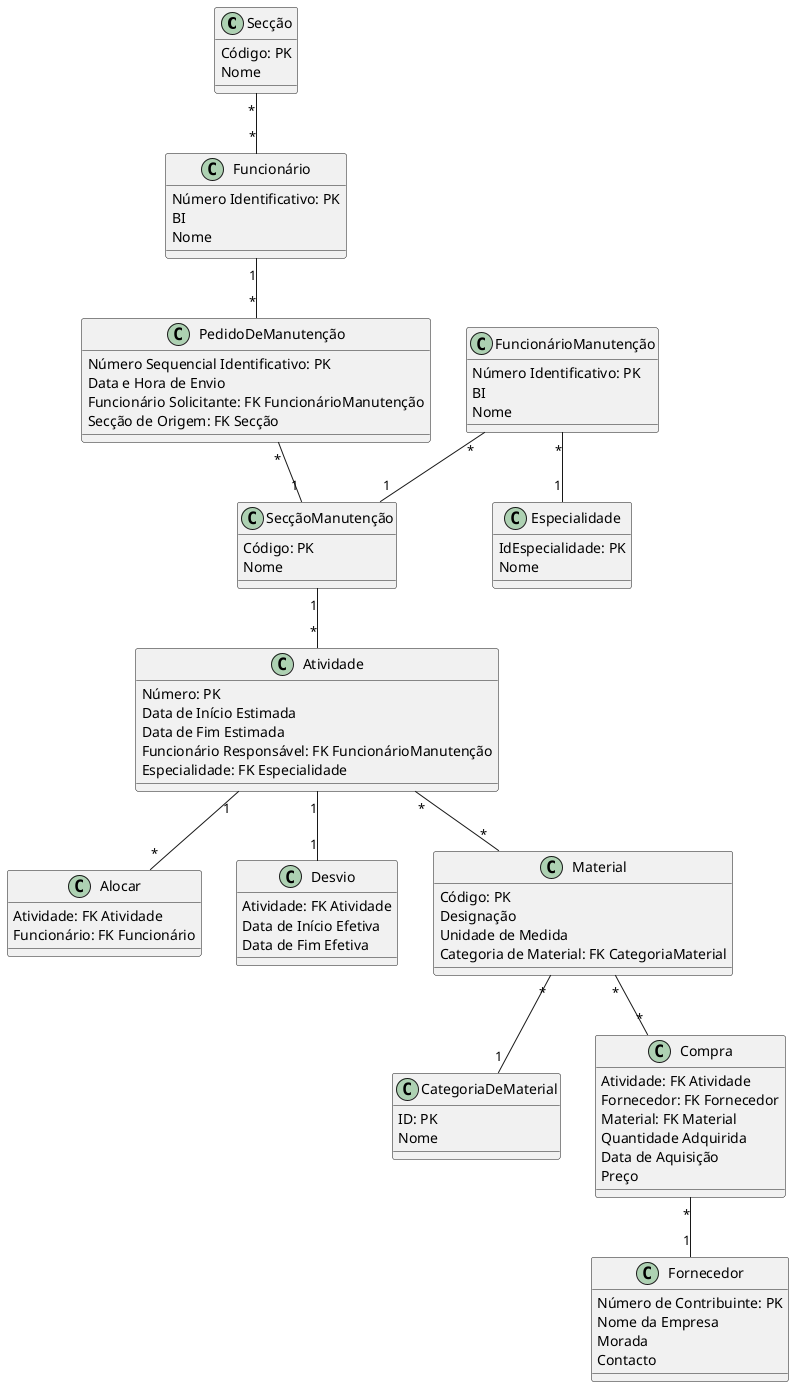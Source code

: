 @startuml

class Secção {
  Código: PK
  Nome
}
class SecçãoManutenção {
  Código: PK
  Nome
}

class Funcionário {
  Número Identificativo: PK
  BI
  Nome
}

class FuncionárioManutenção {
  Número Identificativo: PK
  BI
  Nome
}



class Especialidade {
  IdEspecialidade: PK
  Nome
}

class PedidoDeManutenção {
  Número Sequencial Identificativo: PK
  Data e Hora de Envio
  Funcionário Solicitante: FK FuncionárioManutenção
  Secção de Origem: FK Secção
}

class Atividade {
  Número: PK
  Data de Início Estimada
  Data de Fim Estimada
  Funcionário Responsável: FK FuncionárioManutenção
  Especialidade: FK Especialidade
}

class Alocar {
  Atividade: FK Atividade
  Funcionário: FK Funcionário
}

class Desvio {
  Atividade: FK Atividade
  Data de Início Efetiva
  Data de Fim Efetiva
}

class Material {
  Código: PK
  Designação
  Unidade de Medida
  Categoria de Material: FK CategoriaMaterial
}

class CategoriaDeMaterial {
  ID: PK
  Nome
}

class Fornecedor {
  Número de Contribuinte: PK
  Nome da Empresa
  Morada
  Contacto
}

class Compra {
  Atividade: FK Atividade
  Fornecedor: FK Fornecedor
  Material: FK Material
  Quantidade Adquirida
  Data de Aquisição
  Preço
}

Secção "*" -- "*" Funcionário
FuncionárioManutenção "*" -- "1" Especialidade
FuncionárioManutenção "*" -- "1" SecçãoManutenção
SecçãoManutenção "1" -- "*" Atividade
Funcionário "1" -- "*" PedidoDeManutenção
PedidoDeManutenção "*" -- "1" SecçãoManutenção
Atividade "1" -- "*" Alocar
Atividade "1" -- "1" Desvio
Material "*" -- "1" CategoriaDeMaterial
Material "*" -- "*" Compra
Compra "*" -- "1" Fornecedor
Atividade "*" -- "*" Material

@enduml